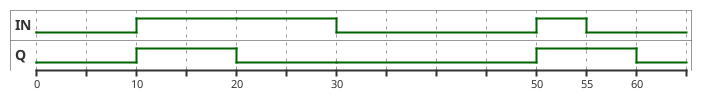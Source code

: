 @startuml
binary  "IN" as B
binary  "Q"  as C

@0
B is low
C is low

@10
B is high
C is high

@20
B is high
C is low

@30
B is low
C is low

@50
B is high
C is high

@55
B is low
C is high

@60
B is low
C is low

@enduml
